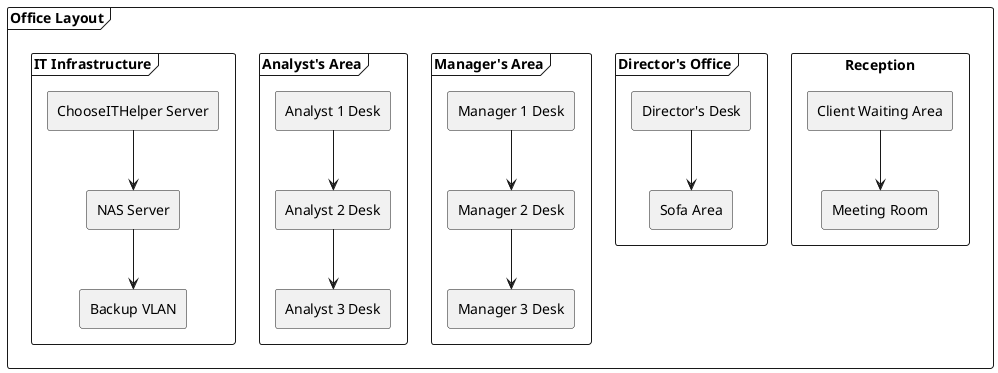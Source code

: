 @startuml
skinparam defaultFontName Arial
skinparam componentStyle rectangle

frame "Office Layout" {
    rectangle "Reception" {
        rectangle "Client Waiting Area" as WaitingArea
        rectangle "Meeting Room" as MeetingRoom
    }

    frame "Director's Office" {
        rectangle "Director's Desk" as DirectorsDesk
        rectangle "Sofa Area" as SofaArea
    }

    frame "Manager's Area" {
        rectangle "Manager 1 Desk" as Manager1
        rectangle "Manager 2 Desk" as Manager2
        rectangle "Manager 3 Desk" as Manager3
    }

    frame "Analyst's Area" {
        rectangle "Analyst 1 Desk" as Analyst1
        rectangle "Analyst 2 Desk" as Analyst2
        rectangle "Analyst 3 Desk" as Analyst3
    }

    frame "IT Infrastructure" {
        rectangle "NAS Server" as NASS
        rectangle "Backup VLAN" as BackupVLAN
        rectangle "ChooseITHelper Server" as ChooseITServer
    }

    WaitingArea --> MeetingRoom
    DirectorsDesk --> SofaArea
    Manager1 --> Manager2
    Manager2 --> Manager3
    Analyst1 --> Analyst2
    Analyst2 --> Analyst3
    NASS --> BackupVLAN
    ChooseITServer --> NASS
}
@enduml
